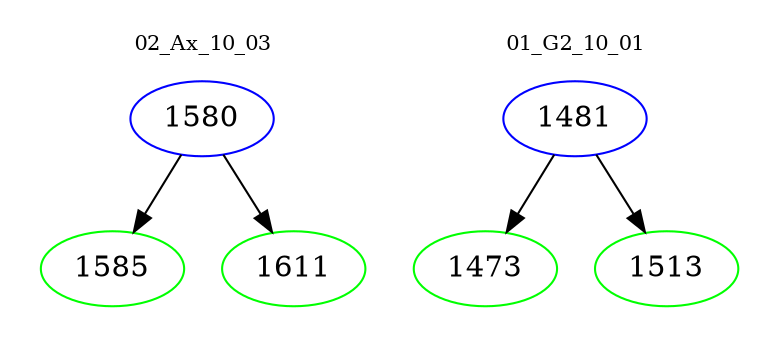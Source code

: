 digraph{
subgraph cluster_0 {
color = white
label = "02_Ax_10_03";
fontsize=10;
T0_1580 [label="1580", color="blue"]
T0_1580 -> T0_1585 [color="black"]
T0_1585 [label="1585", color="green"]
T0_1580 -> T0_1611 [color="black"]
T0_1611 [label="1611", color="green"]
}
subgraph cluster_1 {
color = white
label = "01_G2_10_01";
fontsize=10;
T1_1481 [label="1481", color="blue"]
T1_1481 -> T1_1473 [color="black"]
T1_1473 [label="1473", color="green"]
T1_1481 -> T1_1513 [color="black"]
T1_1513 [label="1513", color="green"]
}
}
